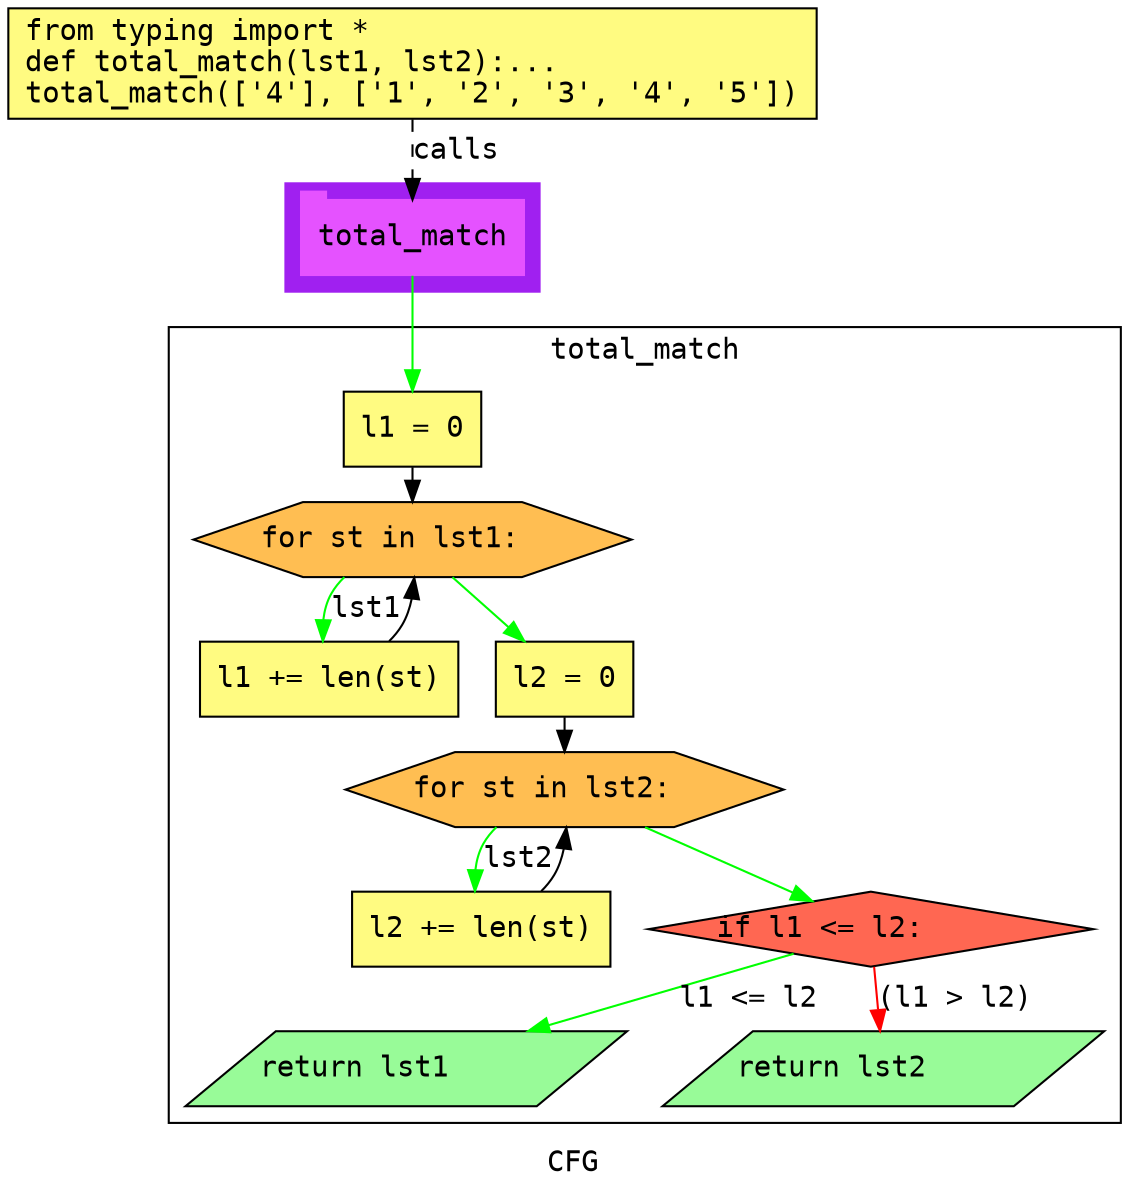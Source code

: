 digraph cluster858CFG {
	graph [bb="0,0,531,566",
		compound=True,
		fontname="DejaVu Sans Mono",
		label=CFG,
		lheight=0.21,
		lp="265.5,11.5",
		lwidth=0.35,
		pack=False,
		rankdir=TB,
		ranksep=0.02
	];
	node [fontname="DejaVu Sans Mono",
		label="\N"
	];
	edge [fontname="DejaVu Sans Mono"];
	subgraph cluster_1 {
		graph [bb="133,430,255,482",
			color=purple,
			compound=true,
			fontname="DejaVu Sans Mono",
			label="",
			rankdir=TB,
			ranksep=0.02,
			shape=tab,
			style=filled
		];
		node [fontname="DejaVu Sans Mono"];
		edge [fontname="DejaVu Sans Mono"];
		18	[color="#E552FF",
			height=0.5,
			label=total_match,
			linenum="[18]",
			pos="194,456",
			shape=tab,
			style=filled,
			width=1.4861];
	}
	subgraph cluster4total_match {
		graph [bb="81,31,523,413",
			compound=True,
			fontname="DejaVu Sans Mono",
			label=total_match,
			lheight=0.21,
			lp="302,401.5",
			lwidth=1.26,
			pack=False,
			rankdir=TB,
			ranksep=0.02
		];
		node [fontname="DejaVu Sans Mono"];
		edge [fontname="DejaVu Sans Mono"];
		subgraph cluster_5 {
			graph [color=purple,
				compound=true,
				fontname="DejaVu Sans Mono",
				label="",
				rankdir=TB,
				ranksep=0.02,
				shape=tab,
				style=filled
			];
			node [fontname="DejaVu Sans Mono"];
			edge [fontname="DejaVu Sans Mono"];
		}
		subgraph cluster_9 {
			graph [color=purple,
				compound=true,
				fontname="DejaVu Sans Mono",
				label="",
				rankdir=TB,
				ranksep=0.02,
				shape=tab,
				style=filled
			];
			node [fontname="DejaVu Sans Mono"];
			edge [fontname="DejaVu Sans Mono"];
		}
		3	[fillcolor="#FFFB81",
			height=0.5,
			label="l1 = 0\l",
			linenum="[5]",
			pos="194,364",
			shape=rectangle,
			style="filled,solid",
			width=0.91667];
		4	[fillcolor="#FFBE52",
			height=0.5,
			label="for st in lst1:\l",
			linenum="[6]",
			pos="194,311",
			shape=hexagon,
			style="filled,solid",
			width=2.9186];
		3 -> 4	[color=black,
			pos="e,194,329.25 194,345.73 194,343.66 194,341.5 194,339.32"];
		5	[fillcolor="#FFFB81",
			height=0.5,
			label="l1 += len(st)\l",
			linenum="[7]",
			pos="152,244",
			shape=rectangle,
			style="filled,solid",
			width=1.7222];
		4 -> 5	[color=green,
			label=lst1,
			lp="167,277.5",
			pos="e,147.1,262.34 156.27,292.77 153.83,290.47 151.68,287.89 150,285 147.8,281.21 146.8,276.87 146.55,272.47"];
		6	[fillcolor="#FFFB81",
			height=0.5,
			label="l2 = 0\l",
			linenum="[9]",
			pos="265,244",
			shape=rectangle,
			style="filled,solid",
			width=0.91667];
		4 -> 6	[color=green,
			pos="e,246.22,262.19 212.65,292.92 220.58,285.66 229.97,277.07 238.59,269.18"];
		5 -> 4	[color=black,
			pos="e,194.38,292.61 181.54,262.19 184.01,264.55 186.23,267.16 188,270 190.34,273.76 191.89,278.09 192.89,282.48"];
		8	[fillcolor="#FFBE52",
			height=0.5,
			label="for st in lst2:\l",
			linenum="[10]",
			pos="264,191",
			shape=hexagon,
			style="filled,solid",
			width=2.9186];
		6 -> 8	[color=black,
			pos="e,264.34,209.25 264.66,225.73 264.62,223.66 264.58,221.5 264.54,219.32"];
		9	[fillcolor="#FFFB81",
			height=0.5,
			label="l2 += len(st)\l",
			linenum="[11]",
			pos="221,124",
			shape=rectangle,
			style="filled,solid",
			width=1.7222];
		8 -> 9	[color=green,
			label=lst2,
			lp="237,157.5",
			pos="e,216.69,142.35 226.27,172.77 223.83,170.47 221.68,167.89 220,165 217.8,161.22 216.74,156.87 216.4,152.48"];
		10	[fillcolor="#FF6752",
			height=0.5,
			label="if l1 <= l2:\l",
			linenum="[13]",
			pos="408,124",
			shape=diamond,
			style="filled,solid",
			width=2.9617];
		8 -> 10	[color=green,
			pos="e,380.43,137.45 301.83,172.92 323.22,163.27 349.85,151.25 371.09,141.66"];
		9 -> 8	[color=black,
			pos="e,264.45,172.98 251.35,142.1 253.89,144.48 256.18,147.11 258,150 260.47,153.91 262.06,158.46 263.07,163.06"];
		12	[fillcolor="#98fb98",
			height=0.5,
			label="return lst1\l",
			linenum="[14]",
			pos="191,57",
			shape=parallelogram,
			style="filled,solid",
			width=2.8323];
		10 -> 12	[color=green,
			label="l1 <= l2",
			lp="351.5,90.5",
			pos="e,247.86,75.033 371.68,112.12 340.67,102.83 295.26,89.229 257.72,77.986"];
		14	[fillcolor="#98fb98",
			height=0.5,
			label="return lst2\l",
			linenum="[16]",
			pos="413,57",
			shape=parallelogram,
			style="filled,solid",
			width=2.8323];
		10 -> 14	[color=red,
			label="(l1 > l2)",
			lp="447.5,90.5",
			pos="e,411.68,75.19 409.31,105.92 409.79,99.702 410.35,92.5 410.88,85.6"];
	}
	1	[fillcolor="#FFFB81",
		height=0.73611,
		label="from typing import *\ldef total_match(lst1, lst2):...\ltotal_match(['4'], ['1', '2', '3', '4', '5'])\l",
		linenum="[1]",
		pos="194,539.5",
		shape=rectangle,
		style="filled,solid",
		width=5.3889];
	1 -> 18	[label=calls,
		lp="215,497.5",
		pos="e,194,474.13 194,512.71 194,503.66 194,493.47 194,484.3",
		style=dashed];
	18 -> 3	[color=green,
		pos="e,194,382.3 194,437.65 194,424.82 194,407.11 194,392.38"];
}
